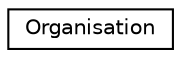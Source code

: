 digraph "Graphical Class Hierarchy"
{
 // LATEX_PDF_SIZE
  edge [fontname="Helvetica",fontsize="10",labelfontname="Helvetica",labelfontsize="10"];
  node [fontname="Helvetica",fontsize="10",shape=record];
  rankdir="LR";
  Node0 [label="Organisation",height=0.2,width=0.4,color="black", fillcolor="white", style="filled",URL="$classOrganisation.html",tooltip=" "];
}
